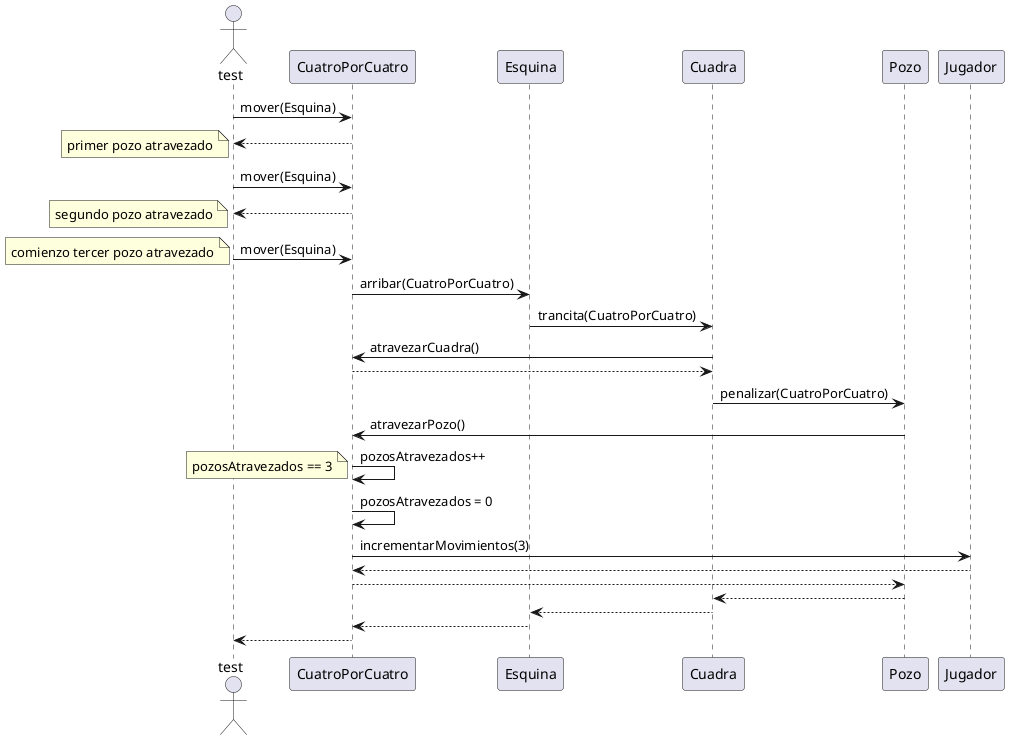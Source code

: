 @startuml
Actor test
test -> CuatroPorCuatro : mover(Esquina)
CuatroPorCuatro --> test
note left
    primer pozo atravezado
end note
test -> CuatroPorCuatro : mover(Esquina)
CuatroPorCuatro --> test
note left
    segundo pozo atravezado
end note
test -> CuatroPorCuatro : mover(Esquina)
note left
    comienzo tercer pozo atravezado
end note
CuatroPorCuatro -> Esquina: arribar(CuatroPorCuatro)
Esquina -> Cuadra: trancita(CuatroPorCuatro)
Cuadra -> CuatroPorCuatro: atravezarCuadra()
CuatroPorCuatro --> Cuadra
Cuadra -> Pozo: penalizar(CuatroPorCuatro)
Pozo -> CuatroPorCuatro: atravezarPozo()

CuatroPorCuatro -> CuatroPorCuatro : pozosAtravezados++
note left
    pozosAtravezados == 3
end note
CuatroPorCuatro -> CuatroPorCuatro : pozosAtravezados = 0

CuatroPorCuatro -> Jugador: incrementarMovimientos(3)
Jugador --> CuatroPorCuatro
CuatroPorCuatro --> Pozo
Pozo --> Cuadra
Cuadra --> Esquina
Esquina --> CuatroPorCuatro
CuatroPorCuatro --> test
@enduml